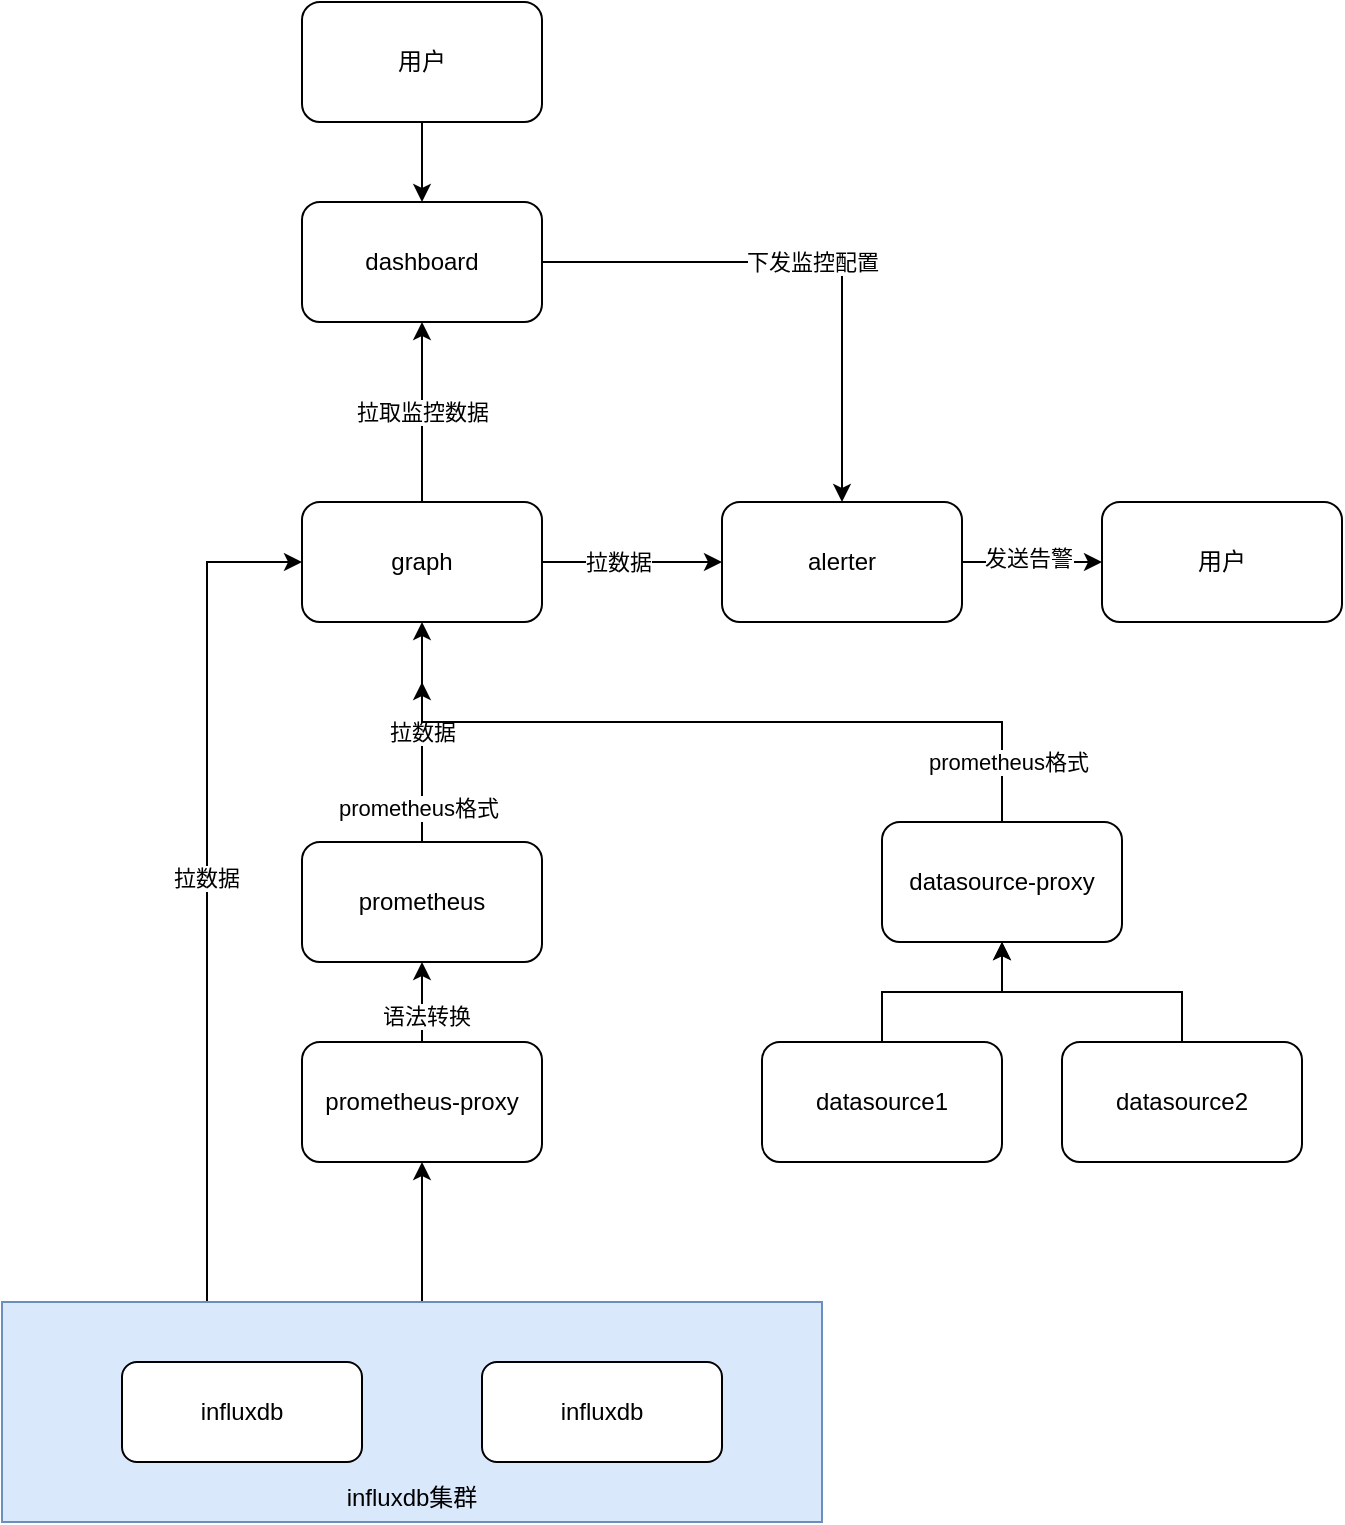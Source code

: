 <mxfile version="20.6.0" type="github">
  <diagram id="jUWqlEmEsAWR3qF8ODpq" name="第 1 页">
    <mxGraphModel dx="2619" dy="1476" grid="1" gridSize="10" guides="1" tooltips="1" connect="1" arrows="1" fold="1" page="1" pageScale="1" pageWidth="827" pageHeight="1169" math="0" shadow="0">
      <root>
        <mxCell id="0" />
        <mxCell id="1" parent="0" />
        <mxCell id="B2P0yWYkD3pAh-6pQ9Ea-43" value="" style="edgeStyle=orthogonalEdgeStyle;rounded=0;orthogonalLoop=1;jettySize=auto;html=1;" edge="1" parent="1" source="B2P0yWYkD3pAh-6pQ9Ea-41" target="B2P0yWYkD3pAh-6pQ9Ea-13">
          <mxGeometry relative="1" as="geometry">
            <Array as="points">
              <mxPoint x="310" y="700" />
              <mxPoint x="310" y="700" />
            </Array>
          </mxGeometry>
        </mxCell>
        <mxCell id="B2P0yWYkD3pAh-6pQ9Ea-49" style="edgeStyle=orthogonalEdgeStyle;rounded=0;orthogonalLoop=1;jettySize=auto;html=1;exitX=0.25;exitY=0;exitDx=0;exitDy=0;entryX=0;entryY=0.5;entryDx=0;entryDy=0;" edge="1" parent="1" source="B2P0yWYkD3pAh-6pQ9Ea-41" target="B2P0yWYkD3pAh-6pQ9Ea-2">
          <mxGeometry relative="1" as="geometry" />
        </mxCell>
        <mxCell id="B2P0yWYkD3pAh-6pQ9Ea-50" value="拉数据" style="edgeLabel;html=1;align=center;verticalAlign=middle;resizable=0;points=[];" vertex="1" connectable="0" parent="B2P0yWYkD3pAh-6pQ9Ea-49">
          <mxGeometry x="0.019" y="1" relative="1" as="geometry">
            <mxPoint as="offset" />
          </mxGeometry>
        </mxCell>
        <mxCell id="B2P0yWYkD3pAh-6pQ9Ea-41" value="&lt;br&gt;&lt;br&gt;&lt;br&gt;&lt;br&gt;&lt;br&gt;&lt;br&gt;influxdb集群" style="rounded=0;whiteSpace=wrap;html=1;fillColor=#dae8fc;strokeColor=#6c8ebf;" vertex="1" parent="1">
          <mxGeometry x="100" y="730" width="410" height="110" as="geometry" />
        </mxCell>
        <mxCell id="B2P0yWYkD3pAh-6pQ9Ea-5" value="下发监控配置" style="edgeStyle=orthogonalEdgeStyle;rounded=0;orthogonalLoop=1;jettySize=auto;html=1;entryX=0.5;entryY=0;entryDx=0;entryDy=0;" edge="1" parent="1" source="B2P0yWYkD3pAh-6pQ9Ea-1" target="B2P0yWYkD3pAh-6pQ9Ea-3">
          <mxGeometry relative="1" as="geometry" />
        </mxCell>
        <mxCell id="B2P0yWYkD3pAh-6pQ9Ea-1" value="dashboard" style="rounded=1;whiteSpace=wrap;html=1;" vertex="1" parent="1">
          <mxGeometry x="250" y="180" width="120" height="60" as="geometry" />
        </mxCell>
        <mxCell id="B2P0yWYkD3pAh-6pQ9Ea-6" value="拉取监控数据" style="edgeStyle=orthogonalEdgeStyle;rounded=0;orthogonalLoop=1;jettySize=auto;html=1;entryX=0.5;entryY=1;entryDx=0;entryDy=0;" edge="1" parent="1" source="B2P0yWYkD3pAh-6pQ9Ea-2" target="B2P0yWYkD3pAh-6pQ9Ea-1">
          <mxGeometry relative="1" as="geometry" />
        </mxCell>
        <mxCell id="B2P0yWYkD3pAh-6pQ9Ea-22" value="" style="edgeStyle=orthogonalEdgeStyle;rounded=0;orthogonalLoop=1;jettySize=auto;html=1;" edge="1" parent="1" source="B2P0yWYkD3pAh-6pQ9Ea-2" target="B2P0yWYkD3pAh-6pQ9Ea-3">
          <mxGeometry relative="1" as="geometry" />
        </mxCell>
        <mxCell id="B2P0yWYkD3pAh-6pQ9Ea-23" value="拉数据" style="edgeLabel;html=1;align=center;verticalAlign=middle;resizable=0;points=[];" vertex="1" connectable="0" parent="B2P0yWYkD3pAh-6pQ9Ea-22">
          <mxGeometry x="-0.156" relative="1" as="geometry">
            <mxPoint as="offset" />
          </mxGeometry>
        </mxCell>
        <mxCell id="B2P0yWYkD3pAh-6pQ9Ea-2" value="graph" style="rounded=1;whiteSpace=wrap;html=1;" vertex="1" parent="1">
          <mxGeometry x="250" y="330" width="120" height="60" as="geometry" />
        </mxCell>
        <mxCell id="B2P0yWYkD3pAh-6pQ9Ea-53" value="" style="edgeStyle=orthogonalEdgeStyle;rounded=0;orthogonalLoop=1;jettySize=auto;html=1;" edge="1" parent="1" source="B2P0yWYkD3pAh-6pQ9Ea-3" target="B2P0yWYkD3pAh-6pQ9Ea-52">
          <mxGeometry relative="1" as="geometry" />
        </mxCell>
        <mxCell id="B2P0yWYkD3pAh-6pQ9Ea-56" value="发送告警" style="edgeLabel;html=1;align=center;verticalAlign=middle;resizable=0;points=[];" vertex="1" connectable="0" parent="B2P0yWYkD3pAh-6pQ9Ea-53">
          <mxGeometry x="-0.066" y="2" relative="1" as="geometry">
            <mxPoint as="offset" />
          </mxGeometry>
        </mxCell>
        <mxCell id="B2P0yWYkD3pAh-6pQ9Ea-3" value="alerter" style="rounded=1;whiteSpace=wrap;html=1;" vertex="1" parent="1">
          <mxGeometry x="460" y="330" width="120" height="60" as="geometry" />
        </mxCell>
        <mxCell id="B2P0yWYkD3pAh-6pQ9Ea-9" value="拉数据" style="edgeStyle=orthogonalEdgeStyle;rounded=0;orthogonalLoop=1;jettySize=auto;html=1;" edge="1" parent="1" source="B2P0yWYkD3pAh-6pQ9Ea-7" target="B2P0yWYkD3pAh-6pQ9Ea-2">
          <mxGeometry relative="1" as="geometry" />
        </mxCell>
        <mxCell id="B2P0yWYkD3pAh-6pQ9Ea-16" value="prometheus格式" style="edgeLabel;html=1;align=center;verticalAlign=middle;resizable=0;points=[];" vertex="1" connectable="0" parent="B2P0yWYkD3pAh-6pQ9Ea-9">
          <mxGeometry x="-0.695" y="2" relative="1" as="geometry">
            <mxPoint as="offset" />
          </mxGeometry>
        </mxCell>
        <mxCell id="B2P0yWYkD3pAh-6pQ9Ea-7" value="prometheus" style="rounded=1;whiteSpace=wrap;html=1;" vertex="1" parent="1">
          <mxGeometry x="250" y="500" width="120" height="60" as="geometry" />
        </mxCell>
        <mxCell id="B2P0yWYkD3pAh-6pQ9Ea-14" value="" style="edgeStyle=orthogonalEdgeStyle;rounded=0;orthogonalLoop=1;jettySize=auto;html=1;" edge="1" parent="1" source="B2P0yWYkD3pAh-6pQ9Ea-13" target="B2P0yWYkD3pAh-6pQ9Ea-7">
          <mxGeometry relative="1" as="geometry" />
        </mxCell>
        <mxCell id="B2P0yWYkD3pAh-6pQ9Ea-15" value="语法转换" style="edgeLabel;html=1;align=center;verticalAlign=middle;resizable=0;points=[];" vertex="1" connectable="0" parent="B2P0yWYkD3pAh-6pQ9Ea-14">
          <mxGeometry x="-0.333" y="-2" relative="1" as="geometry">
            <mxPoint as="offset" />
          </mxGeometry>
        </mxCell>
        <mxCell id="B2P0yWYkD3pAh-6pQ9Ea-13" value="prometheus-proxy" style="rounded=1;whiteSpace=wrap;html=1;" vertex="1" parent="1">
          <mxGeometry x="250" y="600" width="120" height="60" as="geometry" />
        </mxCell>
        <mxCell id="B2P0yWYkD3pAh-6pQ9Ea-31" style="edgeStyle=orthogonalEdgeStyle;rounded=0;orthogonalLoop=1;jettySize=auto;html=1;" edge="1" parent="1" source="B2P0yWYkD3pAh-6pQ9Ea-29">
          <mxGeometry relative="1" as="geometry">
            <mxPoint x="310.0" y="420" as="targetPoint" />
            <Array as="points">
              <mxPoint x="600" y="440" />
              <mxPoint x="310" y="440" />
            </Array>
          </mxGeometry>
        </mxCell>
        <mxCell id="B2P0yWYkD3pAh-6pQ9Ea-51" value="prometheus格式" style="edgeLabel;html=1;align=center;verticalAlign=middle;resizable=0;points=[];" vertex="1" connectable="0" parent="B2P0yWYkD3pAh-6pQ9Ea-31">
          <mxGeometry x="-0.838" y="-3" relative="1" as="geometry">
            <mxPoint y="-1" as="offset" />
          </mxGeometry>
        </mxCell>
        <mxCell id="B2P0yWYkD3pAh-6pQ9Ea-29" value="datasource-proxy" style="rounded=1;whiteSpace=wrap;html=1;" vertex="1" parent="1">
          <mxGeometry x="540" y="490" width="120" height="60" as="geometry" />
        </mxCell>
        <mxCell id="B2P0yWYkD3pAh-6pQ9Ea-36" style="edgeStyle=orthogonalEdgeStyle;rounded=0;orthogonalLoop=1;jettySize=auto;html=1;entryX=0.5;entryY=1;entryDx=0;entryDy=0;" edge="1" parent="1" source="B2P0yWYkD3pAh-6pQ9Ea-33" target="B2P0yWYkD3pAh-6pQ9Ea-29">
          <mxGeometry relative="1" as="geometry" />
        </mxCell>
        <mxCell id="B2P0yWYkD3pAh-6pQ9Ea-33" value="datasource1" style="rounded=1;whiteSpace=wrap;html=1;" vertex="1" parent="1">
          <mxGeometry x="480" y="600" width="120" height="60" as="geometry" />
        </mxCell>
        <mxCell id="B2P0yWYkD3pAh-6pQ9Ea-37" style="edgeStyle=orthogonalEdgeStyle;rounded=0;orthogonalLoop=1;jettySize=auto;html=1;" edge="1" parent="1" source="B2P0yWYkD3pAh-6pQ9Ea-34" target="B2P0yWYkD3pAh-6pQ9Ea-29">
          <mxGeometry relative="1" as="geometry" />
        </mxCell>
        <mxCell id="B2P0yWYkD3pAh-6pQ9Ea-34" value="datasource2" style="rounded=1;whiteSpace=wrap;html=1;" vertex="1" parent="1">
          <mxGeometry x="630" y="600" width="120" height="60" as="geometry" />
        </mxCell>
        <mxCell id="B2P0yWYkD3pAh-6pQ9Ea-40" value="" style="group" vertex="1" connectable="0" parent="1">
          <mxGeometry x="160" y="760" width="300" height="50" as="geometry" />
        </mxCell>
        <mxCell id="B2P0yWYkD3pAh-6pQ9Ea-24" value="influxdb" style="rounded=1;whiteSpace=wrap;html=1;container=0;" vertex="1" parent="B2P0yWYkD3pAh-6pQ9Ea-40">
          <mxGeometry width="120" height="50" as="geometry" />
        </mxCell>
        <mxCell id="B2P0yWYkD3pAh-6pQ9Ea-26" value="influxdb" style="rounded=1;whiteSpace=wrap;html=1;container=0;" vertex="1" parent="B2P0yWYkD3pAh-6pQ9Ea-40">
          <mxGeometry x="180" width="120" height="50" as="geometry" />
        </mxCell>
        <mxCell id="B2P0yWYkD3pAh-6pQ9Ea-52" value="用户" style="rounded=1;whiteSpace=wrap;html=1;" vertex="1" parent="1">
          <mxGeometry x="650" y="330" width="120" height="60" as="geometry" />
        </mxCell>
        <mxCell id="B2P0yWYkD3pAh-6pQ9Ea-55" value="" style="edgeStyle=orthogonalEdgeStyle;rounded=0;orthogonalLoop=1;jettySize=auto;html=1;" edge="1" parent="1" source="B2P0yWYkD3pAh-6pQ9Ea-54" target="B2P0yWYkD3pAh-6pQ9Ea-1">
          <mxGeometry relative="1" as="geometry" />
        </mxCell>
        <mxCell id="B2P0yWYkD3pAh-6pQ9Ea-54" value="用户" style="rounded=1;whiteSpace=wrap;html=1;" vertex="1" parent="1">
          <mxGeometry x="250" y="80" width="120" height="60" as="geometry" />
        </mxCell>
      </root>
    </mxGraphModel>
  </diagram>
</mxfile>
